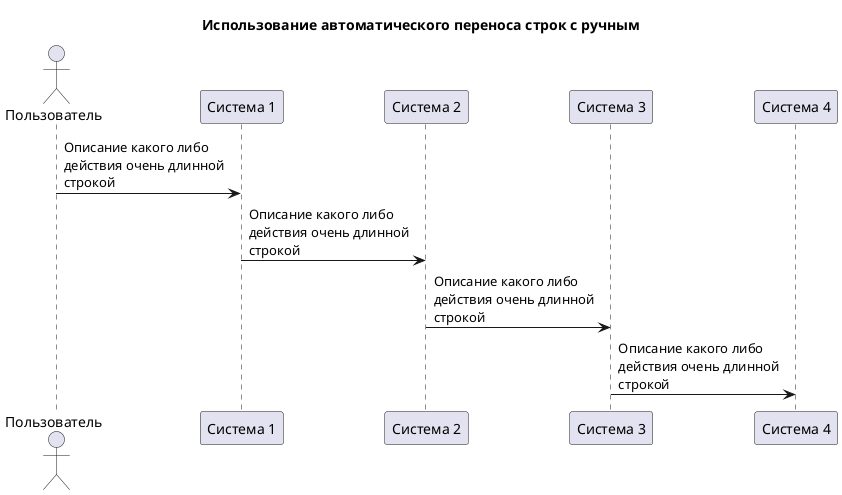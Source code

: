 @startuml Широкая диаграмма

skinparam maxMessageSize 200

title Использование автоматического переноса строк с ручным

'__ АКТОРЫ __
actor "Пользователь" as User
participant "Система 1" as System_1
participant "Система 2" as System_2
participant "Система 3" as System_3
participant "Система 4" as System_4

'__ ВЗАИМОДЕЙСТВИЕ __
User -> System_1: Описание какого либо \nдействия очень длинной строкой
System_1 -> System_2: Описание какого либо \nдействия очень длинной строкой
System_2 -> System_3: Описание какого либо \nдействия очень длинной строкой
System_3 -> System_4: Описание какого либо \nдействия очень длинной строкой

@enduml